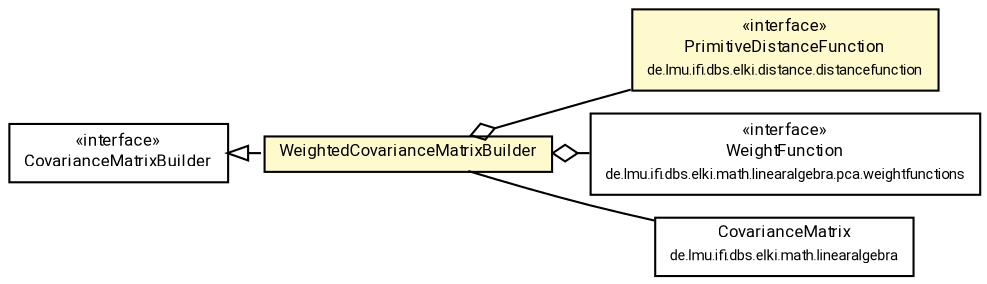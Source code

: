 #!/usr/local/bin/dot
#
# Class diagram 
# Generated by UMLGraph version R5_7_2-60-g0e99a6 (http://www.spinellis.gr/umlgraph/)
#

digraph G {
	graph [fontnames="svg"]
	edge [fontname="Roboto",fontsize=7,labelfontname="Roboto",labelfontsize=7,color="black"];
	node [fontname="Roboto",fontcolor="black",fontsize=8,shape=plaintext,margin=0,width=0,height=0];
	nodesep=0.15;
	ranksep=0.25;
	rankdir=LR;
	// de.lmu.ifi.dbs.elki.math.linearalgebra.pca.WeightedCovarianceMatrixBuilder
	c10832740 [label=<<table title="de.lmu.ifi.dbs.elki.math.linearalgebra.pca.WeightedCovarianceMatrixBuilder" border="0" cellborder="1" cellspacing="0" cellpadding="2" bgcolor="lemonChiffon" href="WeightedCovarianceMatrixBuilder.html" target="_parent">
		<tr><td><table border="0" cellspacing="0" cellpadding="1">
		<tr><td align="center" balign="center"> <font face="Roboto">WeightedCovarianceMatrixBuilder</font> </td></tr>
		</table></td></tr>
		</table>>, URL="WeightedCovarianceMatrixBuilder.html"];
	// de.lmu.ifi.dbs.elki.distance.distancefunction.PrimitiveDistanceFunction<O>
	c10832806 [label=<<table title="de.lmu.ifi.dbs.elki.distance.distancefunction.PrimitiveDistanceFunction" border="0" cellborder="1" cellspacing="0" cellpadding="2" bgcolor="LemonChiffon" href="../../../distance/distancefunction/PrimitiveDistanceFunction.html" target="_parent">
		<tr><td><table border="0" cellspacing="0" cellpadding="1">
		<tr><td align="center" balign="center"> &#171;interface&#187; </td></tr>
		<tr><td align="center" balign="center"> <font face="Roboto">PrimitiveDistanceFunction</font> </td></tr>
		<tr><td align="center" balign="center"> <font face="Roboto" point-size="7.0">de.lmu.ifi.dbs.elki.distance.distancefunction</font> </td></tr>
		</table></td></tr>
		</table>>, URL="../../../distance/distancefunction/PrimitiveDistanceFunction.html"];
	// de.lmu.ifi.dbs.elki.math.linearalgebra.pca.weightfunctions.WeightFunction
	c10833546 [label=<<table title="de.lmu.ifi.dbs.elki.math.linearalgebra.pca.weightfunctions.WeightFunction" border="0" cellborder="1" cellspacing="0" cellpadding="2" href="weightfunctions/WeightFunction.html" target="_parent">
		<tr><td><table border="0" cellspacing="0" cellpadding="1">
		<tr><td align="center" balign="center"> &#171;interface&#187; </td></tr>
		<tr><td align="center" balign="center"> <font face="Roboto">WeightFunction</font> </td></tr>
		<tr><td align="center" balign="center"> <font face="Roboto" point-size="7.0">de.lmu.ifi.dbs.elki.math.linearalgebra.pca.weightfunctions</font> </td></tr>
		</table></td></tr>
		</table>>, URL="weightfunctions/WeightFunction.html"];
	// de.lmu.ifi.dbs.elki.math.linearalgebra.pca.CovarianceMatrixBuilder
	c10833570 [label=<<table title="de.lmu.ifi.dbs.elki.math.linearalgebra.pca.CovarianceMatrixBuilder" border="0" cellborder="1" cellspacing="0" cellpadding="2" href="CovarianceMatrixBuilder.html" target="_parent">
		<tr><td><table border="0" cellspacing="0" cellpadding="1">
		<tr><td align="center" balign="center"> &#171;interface&#187; </td></tr>
		<tr><td align="center" balign="center"> <font face="Roboto">CovarianceMatrixBuilder</font> </td></tr>
		</table></td></tr>
		</table>>, URL="CovarianceMatrixBuilder.html"];
	// de.lmu.ifi.dbs.elki.math.linearalgebra.CovarianceMatrix
	c10833578 [label=<<table title="de.lmu.ifi.dbs.elki.math.linearalgebra.CovarianceMatrix" border="0" cellborder="1" cellspacing="0" cellpadding="2" href="../CovarianceMatrix.html" target="_parent">
		<tr><td><table border="0" cellspacing="0" cellpadding="1">
		<tr><td align="center" balign="center"> <font face="Roboto">CovarianceMatrix</font> </td></tr>
		<tr><td align="center" balign="center"> <font face="Roboto" point-size="7.0">de.lmu.ifi.dbs.elki.math.linearalgebra</font> </td></tr>
		</table></td></tr>
		</table>>, URL="../CovarianceMatrix.html"];
	// de.lmu.ifi.dbs.elki.math.linearalgebra.pca.WeightedCovarianceMatrixBuilder implements de.lmu.ifi.dbs.elki.math.linearalgebra.pca.CovarianceMatrixBuilder
	c10833570 -> c10832740 [arrowtail=empty,style=dashed,dir=back,weight=9];
	// de.lmu.ifi.dbs.elki.math.linearalgebra.pca.WeightedCovarianceMatrixBuilder has de.lmu.ifi.dbs.elki.math.linearalgebra.pca.weightfunctions.WeightFunction
	c10832740 -> c10833546 [arrowhead=none,arrowtail=ediamond,dir=back,weight=4];
	// de.lmu.ifi.dbs.elki.math.linearalgebra.pca.WeightedCovarianceMatrixBuilder has de.lmu.ifi.dbs.elki.distance.distancefunction.PrimitiveDistanceFunction<O>
	c10832740 -> c10832806 [arrowhead=none,arrowtail=ediamond,dir=back,weight=4];
	// de.lmu.ifi.dbs.elki.math.linearalgebra.pca.WeightedCovarianceMatrixBuilder assoc de.lmu.ifi.dbs.elki.math.linearalgebra.CovarianceMatrix
	c10832740 -> c10833578 [arrowhead=none,weight=2];
}

